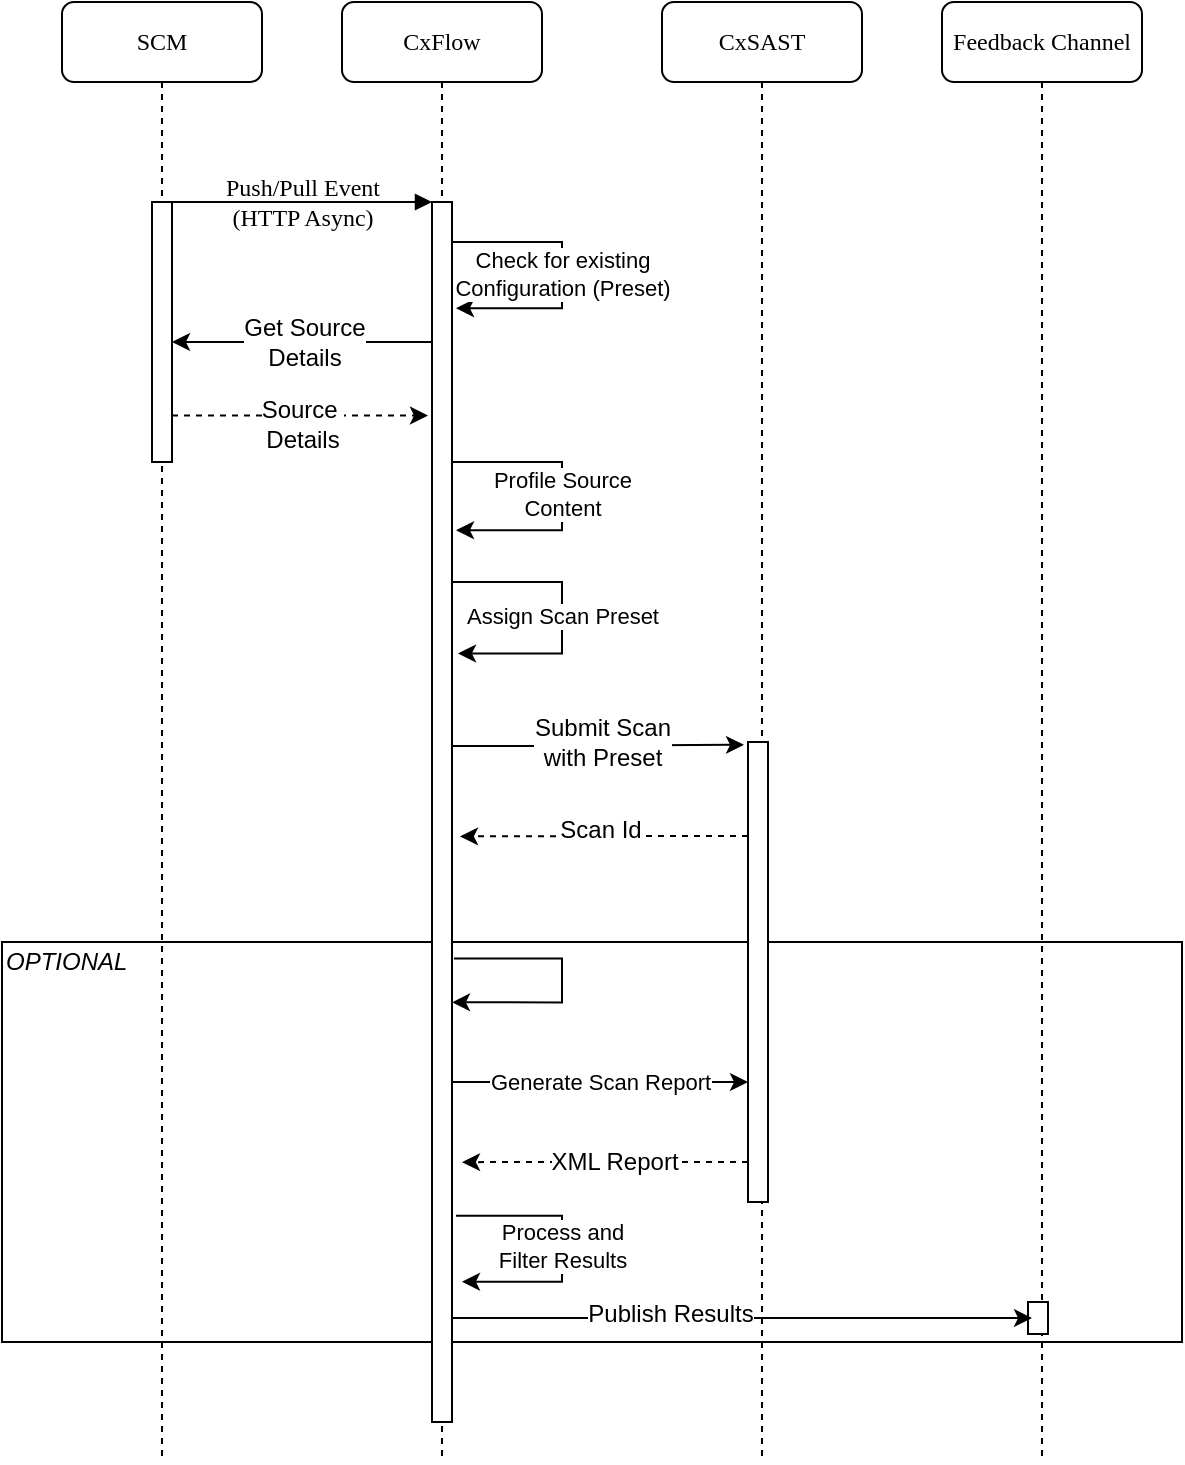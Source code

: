 <mxfile version="12.1.8" pages="1"><diagram name="Page-1" id="13e1069c-82ec-6db2-03f1-153e76fe0fe0"><mxGraphModel dx="1192" dy="666" grid="1" gridSize="10" guides="1" tooltips="1" connect="1" arrows="1" fold="1" page="1" pageScale="1" pageWidth="1100" pageHeight="850" background="#ffffff" math="0" shadow="0"><root><mxCell id="0"/><mxCell id="1" parent="0"/><mxCell id="39" value="" style="rounded=0;whiteSpace=wrap;html=1;fillColor=none;" parent="1" vertex="1"><mxGeometry x="70" y="550" width="590" height="200" as="geometry"/></mxCell><mxCell id="7baba1c4bc27f4b0-3" value="CxSAST" style="shape=umlLifeline;perimeter=lifelinePerimeter;whiteSpace=wrap;html=1;container=1;collapsible=0;recursiveResize=0;outlineConnect=0;rounded=1;shadow=0;comic=0;labelBackgroundColor=none;strokeColor=#000000;strokeWidth=1;fillColor=#FFFFFF;fontFamily=Verdana;fontSize=12;fontColor=#000000;align=center;" parent="1" vertex="1"><mxGeometry x="400" y="80" width="100" height="730" as="geometry"/></mxCell><mxCell id="7baba1c4bc27f4b0-13" value="" style="html=1;points=[];perimeter=orthogonalPerimeter;rounded=0;shadow=0;comic=0;labelBackgroundColor=none;strokeColor=#000000;strokeWidth=1;fillColor=#FFFFFF;fontFamily=Verdana;fontSize=12;fontColor=#000000;align=center;" parent="7baba1c4bc27f4b0-3" vertex="1"><mxGeometry x="43" y="370" width="10" height="230" as="geometry"/></mxCell><mxCell id="7baba1c4bc27f4b0-2" value="CxFlow" style="shape=umlLifeline;perimeter=lifelinePerimeter;whiteSpace=wrap;html=1;container=1;collapsible=0;recursiveResize=0;outlineConnect=0;rounded=1;shadow=0;comic=0;labelBackgroundColor=none;strokeColor=#000000;strokeWidth=1;fillColor=#FFFFFF;fontFamily=Verdana;fontSize=12;fontColor=#000000;align=center;" parent="1" vertex="1"><mxGeometry x="240" y="80" width="100" height="730" as="geometry"/></mxCell><mxCell id="7baba1c4bc27f4b0-10" value="" style="html=1;points=[];perimeter=orthogonalPerimeter;rounded=0;shadow=0;comic=0;labelBackgroundColor=none;strokeColor=#000000;strokeWidth=1;fillColor=#FFFFFF;fontFamily=Verdana;fontSize=12;fontColor=#000000;align=center;" parent="7baba1c4bc27f4b0-2" vertex="1"><mxGeometry x="45" y="100" width="10" height="610" as="geometry"/></mxCell><mxCell id="25" value="Check for existing&lt;br&gt;Configuration (Preset)" style="edgeStyle=orthogonalEdgeStyle;rounded=0;orthogonalLoop=1;jettySize=auto;html=1;entryX=1.2;entryY=0.087;entryDx=0;entryDy=0;entryPerimeter=0;" parent="7baba1c4bc27f4b0-2" source="7baba1c4bc27f4b0-10" target="7baba1c4bc27f4b0-10" edge="1"><mxGeometry relative="1" as="geometry"><mxPoint x="60" y="450" as="targetPoint"/><Array as="points"><mxPoint x="110" y="120"/><mxPoint x="110" y="153"/></Array></mxGeometry></mxCell><mxCell id="27" value="Profile Source&lt;br&gt;Content" style="edgeStyle=orthogonalEdgeStyle;rounded=0;orthogonalLoop=1;jettySize=auto;html=1;entryX=1.2;entryY=0.269;entryDx=0;entryDy=0;entryPerimeter=0;" parent="7baba1c4bc27f4b0-2" source="7baba1c4bc27f4b0-10" target="7baba1c4bc27f4b0-10" edge="1"><mxGeometry relative="1" as="geometry"><Array as="points"><mxPoint x="110" y="230"/><mxPoint x="110" y="264"/></Array></mxGeometry></mxCell><mxCell id="30" value="Assign Scan Preset" style="edgeStyle=orthogonalEdgeStyle;rounded=0;orthogonalLoop=1;jettySize=auto;html=1;entryX=1.3;entryY=0.37;entryDx=0;entryDy=0;entryPerimeter=0;" parent="7baba1c4bc27f4b0-2" source="7baba1c4bc27f4b0-10" target="7baba1c4bc27f4b0-10" edge="1"><mxGeometry relative="1" as="geometry"><mxPoint x="60" y="450" as="targetPoint"/><Array as="points"><mxPoint x="110" y="290"/><mxPoint x="110" y="326"/></Array></mxGeometry></mxCell><mxCell id="44" style="edgeStyle=orthogonalEdgeStyle;rounded=0;orthogonalLoop=1;jettySize=auto;html=1;entryX=1;entryY=0.656;entryDx=0;entryDy=0;entryPerimeter=0;exitX=1.1;exitY=0.62;exitDx=0;exitDy=0;exitPerimeter=0;" parent="7baba1c4bc27f4b0-2" source="7baba1c4bc27f4b0-10" target="7baba1c4bc27f4b0-10" edge="1"><mxGeometry relative="1" as="geometry"><mxPoint x="60" y="430" as="targetPoint"/><Array as="points"><mxPoint x="110" y="478"/><mxPoint x="110" y="500"/></Array></mxGeometry></mxCell><mxCell id="48" value="Process and&lt;br&gt;Filter Results" style="edgeStyle=orthogonalEdgeStyle;rounded=0;orthogonalLoop=1;jettySize=auto;html=1;entryX=1.5;entryY=0.885;entryDx=0;entryDy=0;entryPerimeter=0;exitX=1.2;exitY=0.831;exitDx=0;exitDy=0;exitPerimeter=0;" parent="7baba1c4bc27f4b0-2" source="7baba1c4bc27f4b0-10" target="7baba1c4bc27f4b0-10" edge="1"><mxGeometry relative="1" as="geometry"><Array as="points"><mxPoint x="110" y="607"/><mxPoint x="110" y="640"/></Array></mxGeometry></mxCell><mxCell id="7baba1c4bc27f4b0-8" value="SCM" style="shape=umlLifeline;perimeter=lifelinePerimeter;whiteSpace=wrap;html=1;container=1;collapsible=0;recursiveResize=0;outlineConnect=0;rounded=1;shadow=0;comic=0;labelBackgroundColor=none;strokeColor=#000000;strokeWidth=1;fillColor=#FFFFFF;fontFamily=Verdana;fontSize=12;fontColor=#000000;align=center;" parent="1" vertex="1"><mxGeometry x="100" y="80" width="100" height="730" as="geometry"/></mxCell><mxCell id="7baba1c4bc27f4b0-9" value="" style="html=1;points=[];perimeter=orthogonalPerimeter;rounded=0;shadow=0;comic=0;labelBackgroundColor=none;strokeColor=#000000;strokeWidth=1;fillColor=#FFFFFF;fontFamily=Verdana;fontSize=12;fontColor=#000000;align=center;" parent="7baba1c4bc27f4b0-8" vertex="1"><mxGeometry x="45" y="100" width="10" height="130" as="geometry"/></mxCell><mxCell id="7baba1c4bc27f4b0-11" value="Push/Pull Event&lt;br&gt;(HTTP Async)" style="html=1;verticalAlign=middle;endArrow=block;entryX=0;entryY=0;labelBackgroundColor=none;fontFamily=Verdana;fontSize=12;edgeStyle=elbowEdgeStyle;elbow=vertical;labelPosition=center;verticalLabelPosition=middle;align=center;" parent="1" source="7baba1c4bc27f4b0-9" target="7baba1c4bc27f4b0-10" edge="1"><mxGeometry relative="1" as="geometry"><mxPoint x="220" y="190" as="sourcePoint"/><mxPoint as="offset"/></mxGeometry></mxCell><mxCell id="20" style="edgeStyle=none;rounded=0;orthogonalLoop=1;jettySize=auto;html=1;" parent="1" source="7baba1c4bc27f4b0-10" target="7baba1c4bc27f4b0-9" edge="1"><mxGeometry relative="1" as="geometry"><mxPoint x="160" y="240" as="targetPoint"/><Array as="points"><mxPoint x="190" y="250"/></Array></mxGeometry></mxCell><mxCell id="21" value="Get Source&lt;br&gt;Details" style="text;html=1;resizable=0;points=[];align=center;verticalAlign=middle;labelBackgroundColor=#ffffff;" parent="20" vertex="1" connectable="0"><mxGeometry x="-0.376" y="-2" relative="1" as="geometry"><mxPoint x="-24" y="2" as="offset"/></mxGeometry></mxCell><mxCell id="22" style="edgeStyle=none;rounded=0;orthogonalLoop=1;jettySize=auto;html=1;entryX=-0.2;entryY=0.175;entryDx=0;entryDy=0;entryPerimeter=0;dashed=1;" parent="1" source="7baba1c4bc27f4b0-9" target="7baba1c4bc27f4b0-10" edge="1"><mxGeometry relative="1" as="geometry"/></mxCell><mxCell id="23" value="Source&amp;nbsp;&lt;br&gt;Details" style="text;html=1;resizable=0;points=[];align=center;verticalAlign=middle;labelBackgroundColor=#ffffff;direction=south;" parent="22" vertex="1" connectable="0"><mxGeometry x="-0.391" y="-2" relative="1" as="geometry"><mxPoint x="26" y="1.5" as="offset"/></mxGeometry></mxCell><mxCell id="33" style="edgeStyle=orthogonalEdgeStyle;rounded=0;orthogonalLoop=1;jettySize=auto;html=1;entryX=-0.2;entryY=0.006;entryDx=0;entryDy=0;entryPerimeter=0;" parent="1" source="7baba1c4bc27f4b0-10" target="7baba1c4bc27f4b0-13" edge="1"><mxGeometry relative="1" as="geometry"><Array as="points"><mxPoint x="340" y="452"/><mxPoint x="340" y="452"/></Array></mxGeometry></mxCell><mxCell id="34" value="Submit Scan&lt;br&gt;with Preset" style="text;html=1;resizable=0;points=[];align=center;verticalAlign=middle;labelBackgroundColor=#ffffff;" parent="33" vertex="1" connectable="0"><mxGeometry x="0.356" y="-3" relative="1" as="geometry"><mxPoint x="-24" y="-5" as="offset"/></mxGeometry></mxCell><mxCell id="36" style="edgeStyle=orthogonalEdgeStyle;rounded=0;orthogonalLoop=1;jettySize=auto;html=1;entryX=1.4;entryY=0.52;entryDx=0;entryDy=0;entryPerimeter=0;dashed=1;" parent="1" source="7baba1c4bc27f4b0-13" target="7baba1c4bc27f4b0-10" edge="1"><mxGeometry relative="1" as="geometry"><Array as="points"><mxPoint x="410" y="497"/><mxPoint x="410" y="497"/></Array></mxGeometry></mxCell><mxCell id="37" value="Scan Id" style="text;html=1;resizable=0;points=[];align=center;verticalAlign=middle;labelBackgroundColor=#ffffff;" parent="36" vertex="1" connectable="0"><mxGeometry x="-0.208" y="-3" relative="1" as="geometry"><mxPoint x="-17" as="offset"/></mxGeometry></mxCell><mxCell id="40" value="OPTIONAL" style="text;html=1;resizable=0;points=[];autosize=1;align=left;verticalAlign=top;spacingTop=-4;fontStyle=2" parent="1" vertex="1"><mxGeometry x="70" y="550" width="80" height="20" as="geometry"/></mxCell><mxCell id="45" value="Generate Scan Report" style="edgeStyle=orthogonalEdgeStyle;rounded=0;orthogonalLoop=1;jettySize=auto;html=1;" parent="1" source="7baba1c4bc27f4b0-10" target="7baba1c4bc27f4b0-13" edge="1"><mxGeometry relative="1" as="geometry"><Array as="points"><mxPoint x="330" y="620"/><mxPoint x="330" y="620"/></Array></mxGeometry></mxCell><mxCell id="46" style="edgeStyle=orthogonalEdgeStyle;rounded=0;orthogonalLoop=1;jettySize=auto;html=1;entryX=1.5;entryY=0.787;entryDx=0;entryDy=0;entryPerimeter=0;dashed=1;" parent="1" source="7baba1c4bc27f4b0-13" target="7baba1c4bc27f4b0-10" edge="1"><mxGeometry relative="1" as="geometry"><Array as="points"><mxPoint x="400" y="660"/><mxPoint x="400" y="660"/></Array></mxGeometry></mxCell><mxCell id="47" value="XML Report" style="text;html=1;resizable=0;points=[];align=center;verticalAlign=middle;labelBackgroundColor=#ffffff;" parent="46" vertex="1" connectable="0"><mxGeometry x="-0.329" y="5" relative="1" as="geometry"><mxPoint x="-19" y="-5" as="offset"/></mxGeometry></mxCell><mxCell id="50" value="Feedback Channel" style="shape=umlLifeline;perimeter=lifelinePerimeter;whiteSpace=wrap;html=1;container=1;collapsible=0;recursiveResize=0;outlineConnect=0;rounded=1;shadow=0;comic=0;labelBackgroundColor=none;strokeColor=#000000;strokeWidth=1;fillColor=#FFFFFF;fontFamily=Verdana;fontSize=12;fontColor=#000000;align=center;" parent="1" vertex="1"><mxGeometry x="540" y="80" width="100" height="730" as="geometry"/></mxCell><mxCell id="51" value="" style="html=1;points=[];perimeter=orthogonalPerimeter;rounded=0;shadow=0;comic=0;labelBackgroundColor=none;strokeColor=#000000;strokeWidth=1;fillColor=#FFFFFF;fontFamily=Verdana;fontSize=12;fontColor=#000000;align=center;" parent="50" vertex="1"><mxGeometry x="43" y="650" width="10" height="16" as="geometry"/></mxCell><mxCell id="52" style="edgeStyle=orthogonalEdgeStyle;rounded=0;orthogonalLoop=1;jettySize=auto;html=1;entryX=0.2;entryY=0.5;entryDx=0;entryDy=0;entryPerimeter=0;" parent="1" source="7baba1c4bc27f4b0-10" target="51" edge="1"><mxGeometry relative="1" as="geometry"><Array as="points"><mxPoint x="400" y="738"/><mxPoint x="400" y="738"/></Array></mxGeometry></mxCell><mxCell id="53" value="Publish Results" style="text;html=1;resizable=0;points=[];align=center;verticalAlign=middle;labelBackgroundColor=#ffffff;" parent="52" vertex="1" connectable="0"><mxGeometry x="-0.248" y="2" relative="1" as="geometry"><mxPoint as="offset"/></mxGeometry></mxCell></root></mxGraphModel></diagram></mxfile>